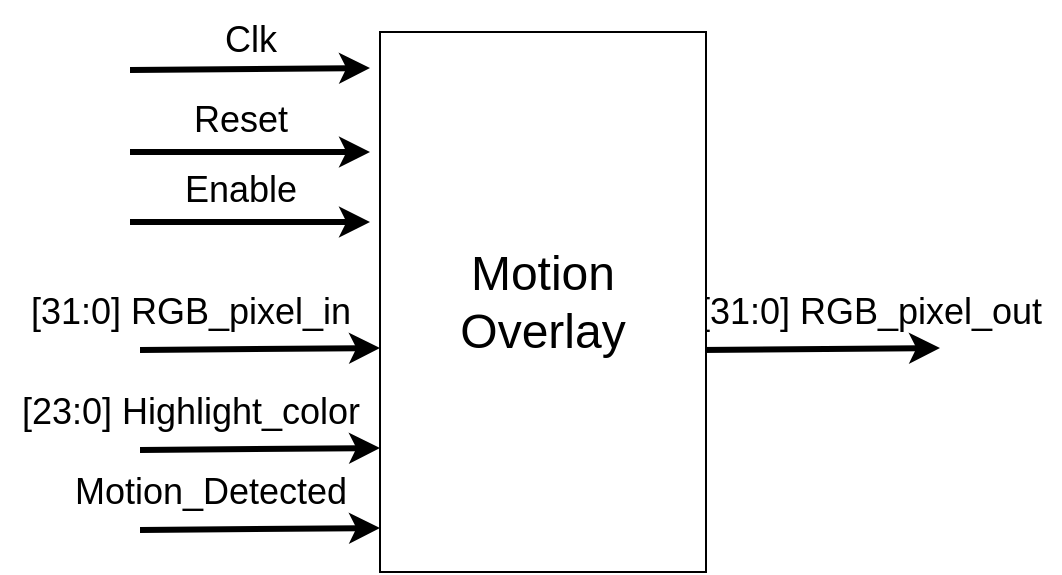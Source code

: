 <mxfile version="26.2.14">
  <diagram name="Page-1" id="OkErCemOwEuDAzPWgcps">
    <mxGraphModel dx="434" dy="1950" grid="1" gridSize="10" guides="1" tooltips="1" connect="1" arrows="1" fold="1" page="1" pageScale="1" pageWidth="827" pageHeight="1169" math="0" shadow="0">
      <root>
        <mxCell id="0" />
        <mxCell id="1" parent="0" />
        <mxCell id="hsqG3OiaDTQRq622nMc--2" value="" style="endArrow=classic;html=1;rounded=0;strokeWidth=3;" parent="1" edge="1">
          <mxGeometry width="50" height="50" relative="1" as="geometry">
            <mxPoint x="1245" y="-281" as="sourcePoint" />
            <mxPoint x="1365" y="-282" as="targetPoint" />
          </mxGeometry>
        </mxCell>
        <mxCell id="hsqG3OiaDTQRq622nMc--3" value="&lt;font style=&quot;font-size: 18px;&quot;&gt;Clk&lt;/font&gt;" style="text;html=1;align=center;verticalAlign=middle;resizable=0;points=[];autosize=1;strokeColor=none;fillColor=none;" parent="1" vertex="1">
          <mxGeometry x="1280" y="-316" width="50" height="40" as="geometry" />
        </mxCell>
        <mxCell id="hsqG3OiaDTQRq622nMc--4" value="" style="endArrow=classic;html=1;rounded=0;strokeWidth=3;" parent="1" edge="1">
          <mxGeometry width="50" height="50" relative="1" as="geometry">
            <mxPoint x="1245" y="-240" as="sourcePoint" />
            <mxPoint x="1365" y="-240" as="targetPoint" />
          </mxGeometry>
        </mxCell>
        <mxCell id="hsqG3OiaDTQRq622nMc--5" value="&lt;span style=&quot;font-size: 18px;&quot;&gt;Reset&lt;/span&gt;" style="text;html=1;align=center;verticalAlign=middle;resizable=0;points=[];autosize=1;strokeColor=none;fillColor=none;" parent="1" vertex="1">
          <mxGeometry x="1265" y="-276" width="70" height="40" as="geometry" />
        </mxCell>
        <mxCell id="hsqG3OiaDTQRq622nMc--6" value="" style="endArrow=classic;html=1;rounded=0;strokeWidth=3;" parent="1" edge="1">
          <mxGeometry width="50" height="50" relative="1" as="geometry">
            <mxPoint x="1245" y="-205" as="sourcePoint" />
            <mxPoint x="1365" y="-205" as="targetPoint" />
          </mxGeometry>
        </mxCell>
        <mxCell id="hsqG3OiaDTQRq622nMc--7" value="&lt;span style=&quot;font-size: 18px;&quot;&gt;Enable&lt;/span&gt;" style="text;html=1;align=center;verticalAlign=middle;resizable=0;points=[];autosize=1;strokeColor=none;fillColor=none;" parent="1" vertex="1">
          <mxGeometry x="1260" y="-241" width="80" height="40" as="geometry" />
        </mxCell>
        <mxCell id="XkO783uFiTBXnPvVWo0g-2" value="" style="endArrow=classic;html=1;rounded=0;strokeWidth=3;" parent="1" edge="1">
          <mxGeometry width="50" height="50" relative="1" as="geometry">
            <mxPoint x="1250" y="-141" as="sourcePoint" />
            <mxPoint x="1370" y="-142" as="targetPoint" />
          </mxGeometry>
        </mxCell>
        <mxCell id="XkO783uFiTBXnPvVWo0g-3" value="&lt;span style=&quot;font-size: 18px;&quot;&gt;[31:0] RGB_pixel_in&lt;/span&gt;" style="text;html=1;align=center;verticalAlign=middle;resizable=0;points=[];autosize=1;strokeColor=none;fillColor=none;" parent="1" vertex="1">
          <mxGeometry x="1185" y="-180" width="180" height="40" as="geometry" />
        </mxCell>
        <mxCell id="XkO783uFiTBXnPvVWo0g-4" value="" style="endArrow=classic;html=1;rounded=0;strokeWidth=3;" parent="1" edge="1">
          <mxGeometry width="50" height="50" relative="1" as="geometry">
            <mxPoint x="1530" y="-141" as="sourcePoint" />
            <mxPoint x="1650" y="-142" as="targetPoint" />
          </mxGeometry>
        </mxCell>
        <mxCell id="XkO783uFiTBXnPvVWo0g-5" value="&lt;span style=&quot;font-size: 18px;&quot;&gt;[31:0] RGB_pixel_out&lt;/span&gt;" style="text;html=1;align=center;verticalAlign=middle;resizable=0;points=[];autosize=1;strokeColor=none;fillColor=none;" parent="1" vertex="1">
          <mxGeometry x="1520" y="-180" width="190" height="40" as="geometry" />
        </mxCell>
        <mxCell id="oxEXCE1vcglL-TkXqBFR-1" value="&lt;font style=&quot;font-size: 24px;&quot;&gt;Motion Overlay&lt;/font&gt;" style="rounded=0;whiteSpace=wrap;html=1;" vertex="1" parent="1">
          <mxGeometry x="1370" y="-300" width="163" height="270" as="geometry" />
        </mxCell>
        <mxCell id="oxEXCE1vcglL-TkXqBFR-2" value="" style="endArrow=classic;html=1;rounded=0;strokeWidth=3;" edge="1" parent="1">
          <mxGeometry width="50" height="50" relative="1" as="geometry">
            <mxPoint x="1250" y="-91" as="sourcePoint" />
            <mxPoint x="1370" y="-92" as="targetPoint" />
          </mxGeometry>
        </mxCell>
        <mxCell id="oxEXCE1vcglL-TkXqBFR-3" value="&lt;span style=&quot;font-size: 18px;&quot;&gt;[23:0] Highlight_color&lt;/span&gt;" style="text;html=1;align=center;verticalAlign=middle;resizable=0;points=[];autosize=1;strokeColor=none;fillColor=none;" vertex="1" parent="1">
          <mxGeometry x="1180" y="-130" width="190" height="40" as="geometry" />
        </mxCell>
        <mxCell id="oxEXCE1vcglL-TkXqBFR-5" value="" style="endArrow=classic;html=1;rounded=0;strokeWidth=3;" edge="1" parent="1">
          <mxGeometry width="50" height="50" relative="1" as="geometry">
            <mxPoint x="1250" y="-51" as="sourcePoint" />
            <mxPoint x="1370" y="-52" as="targetPoint" />
          </mxGeometry>
        </mxCell>
        <mxCell id="oxEXCE1vcglL-TkXqBFR-6" value="&lt;span style=&quot;font-size: 18px;&quot;&gt;Motion_Detected&lt;/span&gt;" style="text;html=1;align=center;verticalAlign=middle;resizable=0;points=[];autosize=1;strokeColor=none;fillColor=none;" vertex="1" parent="1">
          <mxGeometry x="1205" y="-90" width="160" height="40" as="geometry" />
        </mxCell>
      </root>
    </mxGraphModel>
  </diagram>
</mxfile>
